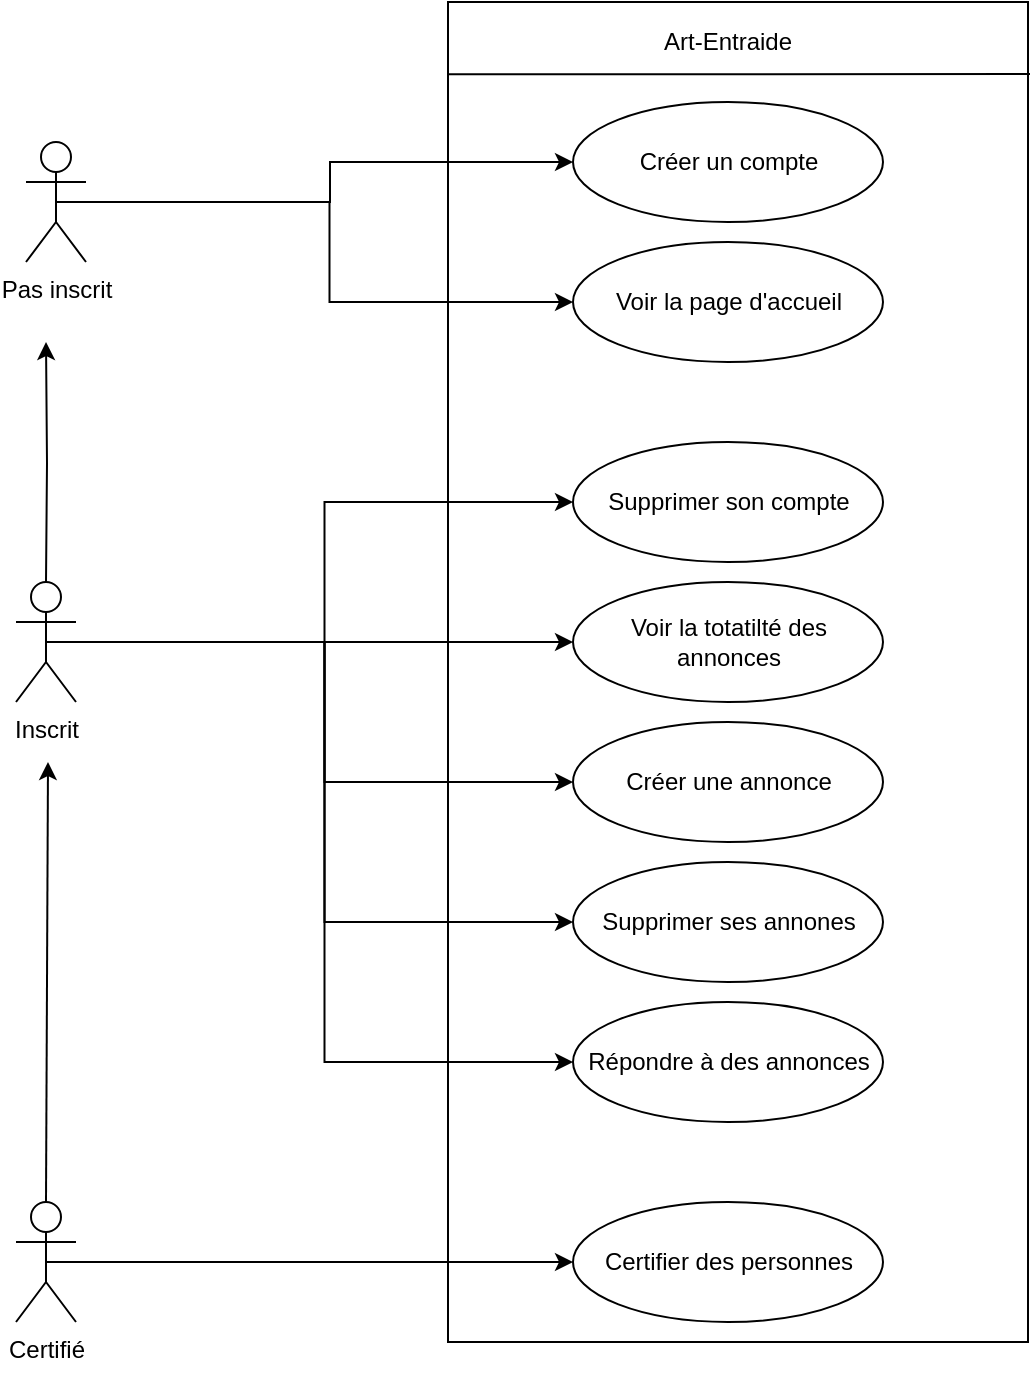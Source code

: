 <mxfile version="13.9.2" type="device"><diagram id="nsFmcbZ1HFoxbwpNdXEm" name="Page-1"><mxGraphModel dx="1091" dy="755" grid="1" gridSize="10" guides="1" tooltips="1" connect="1" arrows="1" fold="1" page="1" pageScale="1" pageWidth="850" pageHeight="1100" math="0" shadow="0"><root><mxCell id="0"/><mxCell id="1" parent="0"/><mxCell id="P8Ae4rGZpNesVGkro_Pr-5" value="" style="rounded=0;whiteSpace=wrap;html=1;" parent="1" vertex="1"><mxGeometry x="520" y="80" width="290" height="670" as="geometry"/></mxCell><mxCell id="P8Ae4rGZpNesVGkro_Pr-22" style="edgeStyle=orthogonalEdgeStyle;rounded=0;orthogonalLoop=1;jettySize=auto;html=1;entryX=0;entryY=0.5;entryDx=0;entryDy=0;shadow=0;sketch=0;exitX=0.5;exitY=0.5;exitDx=0;exitDy=0;exitPerimeter=0;" parent="1" source="P8Ae4rGZpNesVGkro_Pr-1" target="P8Ae4rGZpNesVGkro_Pr-17" edge="1"><mxGeometry relative="1" as="geometry"><mxPoint x="350" y="230" as="sourcePoint"/><Array as="points"><mxPoint x="461" y="180"/><mxPoint x="461" y="160"/></Array></mxGeometry></mxCell><mxCell id="P8Ae4rGZpNesVGkro_Pr-23" style="edgeStyle=orthogonalEdgeStyle;rounded=0;sketch=0;orthogonalLoop=1;jettySize=auto;html=1;entryX=0;entryY=0.5;entryDx=0;entryDy=0;shadow=0;exitX=0.5;exitY=0.5;exitDx=0;exitDy=0;exitPerimeter=0;" parent="1" source="P8Ae4rGZpNesVGkro_Pr-1" target="P8Ae4rGZpNesVGkro_Pr-10" edge="1"><mxGeometry relative="1" as="geometry"><mxPoint x="350" y="230" as="sourcePoint"/></mxGeometry></mxCell><mxCell id="P8Ae4rGZpNesVGkro_Pr-1" value="&lt;div&gt;Pas inscrit&lt;br&gt;&lt;/div&gt;&lt;div&gt;&lt;br&gt;&lt;/div&gt;" style="shape=umlActor;verticalLabelPosition=bottom;verticalAlign=top;html=1;outlineConnect=0;" parent="1" vertex="1"><mxGeometry x="309" y="150" width="30" height="60" as="geometry"/></mxCell><mxCell id="P8Ae4rGZpNesVGkro_Pr-6" value="Art-Entraide" style="text;html=1;strokeColor=none;fillColor=none;align=center;verticalAlign=middle;whiteSpace=wrap;rounded=0;" parent="1" vertex="1"><mxGeometry x="620" y="90" width="80" height="20" as="geometry"/></mxCell><mxCell id="P8Ae4rGZpNesVGkro_Pr-10" value="Voir la page d'accueil" style="ellipse;whiteSpace=wrap;html=1;" parent="1" vertex="1"><mxGeometry x="582.5" y="200" width="155" height="60" as="geometry"/></mxCell><mxCell id="P8Ae4rGZpNesVGkro_Pr-11" value="Créer une annonce " style="ellipse;whiteSpace=wrap;html=1;" parent="1" vertex="1"><mxGeometry x="582.5" y="440" width="155" height="60" as="geometry"/></mxCell><mxCell id="P8Ae4rGZpNesVGkro_Pr-15" value="Répondre à des annonces " style="ellipse;whiteSpace=wrap;html=1;" parent="1" vertex="1"><mxGeometry x="582.5" y="580" width="155" height="60" as="geometry"/></mxCell><mxCell id="P8Ae4rGZpNesVGkro_Pr-16" value="Voir la totatilté des annonces" style="ellipse;whiteSpace=wrap;html=1;" parent="1" vertex="1"><mxGeometry x="582.5" y="370" width="155" height="60" as="geometry"/></mxCell><mxCell id="P8Ae4rGZpNesVGkro_Pr-17" value="Créer un compte" style="ellipse;whiteSpace=wrap;html=1;" parent="1" vertex="1"><mxGeometry x="582.5" y="130" width="155" height="60" as="geometry"/></mxCell><mxCell id="P8Ae4rGZpNesVGkro_Pr-27" style="edgeStyle=orthogonalEdgeStyle;rounded=0;sketch=0;orthogonalLoop=1;jettySize=auto;html=1;exitX=0.5;exitY=0.5;exitDx=0;exitDy=0;exitPerimeter=0;entryX=0;entryY=0.5;entryDx=0;entryDy=0;shadow=0;" parent="1" source="P8Ae4rGZpNesVGkro_Pr-18" target="P8Ae4rGZpNesVGkro_Pr-11" edge="1"><mxGeometry relative="1" as="geometry"/></mxCell><mxCell id="P8Ae4rGZpNesVGkro_Pr-28" style="edgeStyle=orthogonalEdgeStyle;rounded=0;sketch=0;orthogonalLoop=1;jettySize=auto;html=1;exitX=0.5;exitY=0.5;exitDx=0;exitDy=0;exitPerimeter=0;entryX=0;entryY=0.5;entryDx=0;entryDy=0;shadow=0;" parent="1" source="P8Ae4rGZpNesVGkro_Pr-18" target="P8Ae4rGZpNesVGkro_Pr-21" edge="1"><mxGeometry relative="1" as="geometry"/></mxCell><mxCell id="P8Ae4rGZpNesVGkro_Pr-29" style="edgeStyle=orthogonalEdgeStyle;rounded=0;sketch=0;orthogonalLoop=1;jettySize=auto;html=1;exitX=0.5;exitY=0.5;exitDx=0;exitDy=0;exitPerimeter=0;entryX=0;entryY=0.5;entryDx=0;entryDy=0;shadow=0;" parent="1" source="P8Ae4rGZpNesVGkro_Pr-18" target="P8Ae4rGZpNesVGkro_Pr-15" edge="1"><mxGeometry relative="1" as="geometry"/></mxCell><mxCell id="P8Ae4rGZpNesVGkro_Pr-34" style="edgeStyle=orthogonalEdgeStyle;rounded=0;sketch=0;orthogonalLoop=1;jettySize=auto;html=1;exitX=0.5;exitY=0.5;exitDx=0;exitDy=0;exitPerimeter=0;entryX=0;entryY=0.5;entryDx=0;entryDy=0;shadow=0;startArrow=none;startFill=0;endArrow=classic;endFill=1;" parent="1" source="P8Ae4rGZpNesVGkro_Pr-18" target="P8Ae4rGZpNesVGkro_Pr-16" edge="1"><mxGeometry relative="1" as="geometry"/></mxCell><mxCell id="VHsIhmeRjOjALyX8idkS-2" style="edgeStyle=orthogonalEdgeStyle;rounded=0;orthogonalLoop=1;jettySize=auto;html=1;exitX=0.5;exitY=0.5;exitDx=0;exitDy=0;exitPerimeter=0;entryX=0;entryY=0.5;entryDx=0;entryDy=0;" edge="1" parent="1" source="P8Ae4rGZpNesVGkro_Pr-18" target="P8Ae4rGZpNesVGkro_Pr-20"><mxGeometry relative="1" as="geometry"/></mxCell><mxCell id="P8Ae4rGZpNesVGkro_Pr-18" value="&lt;div&gt;Inscrit&lt;/div&gt;&lt;div&gt;&lt;br&gt;&lt;/div&gt;" style="shape=umlActor;verticalLabelPosition=bottom;verticalAlign=top;html=1;outlineConnect=0;" parent="1" vertex="1"><mxGeometry x="304" y="370" width="30" height="60" as="geometry"/></mxCell><mxCell id="P8Ae4rGZpNesVGkro_Pr-20" value="Supprimer son compte " style="ellipse;whiteSpace=wrap;html=1;" parent="1" vertex="1"><mxGeometry x="582.5" y="300" width="155" height="60" as="geometry"/></mxCell><mxCell id="P8Ae4rGZpNesVGkro_Pr-21" value="Supprimer ses annones " style="ellipse;whiteSpace=wrap;html=1;" parent="1" vertex="1"><mxGeometry x="582.5" y="510" width="155" height="60" as="geometry"/></mxCell><mxCell id="P8Ae4rGZpNesVGkro_Pr-33" style="edgeStyle=orthogonalEdgeStyle;rounded=0;sketch=0;orthogonalLoop=1;jettySize=auto;html=1;exitX=0.5;exitY=0.5;exitDx=0;exitDy=0;exitPerimeter=0;shadow=0;startArrow=none;startFill=0;endArrow=classic;endFill=1;" parent="1" source="P8Ae4rGZpNesVGkro_Pr-30" target="P8Ae4rGZpNesVGkro_Pr-32" edge="1"><mxGeometry relative="1" as="geometry"><Array as="points"><mxPoint x="370" y="710"/><mxPoint x="370" y="710"/></Array></mxGeometry></mxCell><mxCell id="P8Ae4rGZpNesVGkro_Pr-30" value="&lt;div&gt;Certifié&lt;/div&gt;&lt;div&gt;&lt;br&gt;&lt;/div&gt;" style="shape=umlActor;verticalLabelPosition=bottom;verticalAlign=top;html=1;outlineConnect=0;" parent="1" vertex="1"><mxGeometry x="304" y="680" width="30" height="60" as="geometry"/></mxCell><mxCell id="P8Ae4rGZpNesVGkro_Pr-32" value="Certifier des personnes" style="ellipse;whiteSpace=wrap;html=1;" parent="1" vertex="1"><mxGeometry x="582.5" y="680" width="155" height="60" as="geometry"/></mxCell><mxCell id="P8Ae4rGZpNesVGkro_Pr-35" value="" style="endArrow=none;html=1;shadow=0;entryX=-0.001;entryY=0.041;entryDx=0;entryDy=0;entryPerimeter=0;" parent="1" edge="1"><mxGeometry width="50" height="50" relative="1" as="geometry"><mxPoint x="811" y="116" as="sourcePoint"/><mxPoint x="519.71" y="116.16" as="targetPoint"/></mxGeometry></mxCell><mxCell id="P8Ae4rGZpNesVGkro_Pr-37" value="" style="endArrow=classic;html=1;shadow=0;exitX=0.5;exitY=0;exitDx=0;exitDy=0;exitPerimeter=0;" parent="1" source="P8Ae4rGZpNesVGkro_Pr-30" edge="1"><mxGeometry width="50" height="50" relative="1" as="geometry"><mxPoint x="215" y="660" as="sourcePoint"/><mxPoint x="320" y="460" as="targetPoint"/></mxGeometry></mxCell><mxCell id="P8Ae4rGZpNesVGkro_Pr-38" value="" style="edgeStyle=orthogonalEdgeStyle;rounded=0;orthogonalLoop=1;jettySize=auto;html=1;startArrow=classic;startFill=1;endArrow=none;endFill=0;" parent="1" target="P8Ae4rGZpNesVGkro_Pr-18" edge="1"><mxGeometry relative="1" as="geometry"><mxPoint x="319" y="250" as="sourcePoint"/><mxPoint x="324" y="370" as="targetPoint"/></mxGeometry></mxCell></root></mxGraphModel></diagram></mxfile>